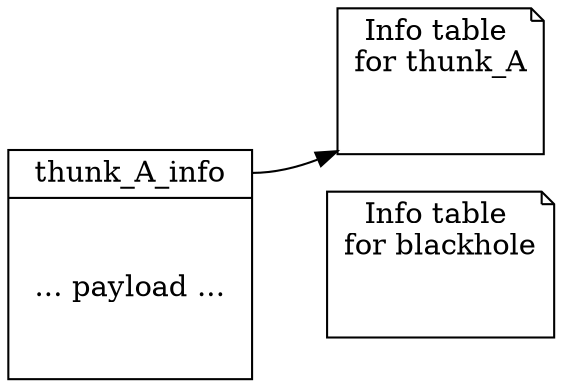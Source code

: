// Dual of blackhole.dot
digraph {
    node [shape=record];

    blackhole // Ok, I actually should do s/blackhole/thunk
    [label=" <top> thunk_A_info \
           | \n\n ... payload ... \n\n\n \
           "]

    thunk_A_info
    [shape=note, label="Info table \nfor thunk_A\n\n\n"]

    blackhole_info
    [shape=note, label="Info table \nfor blackhole\n\n\n"]

    blackhole:top -> thunk_A_info [ style="" ]
    blackhole:top -> blackhole_info [ style="invis" ]

    rankdir="LR"
}

